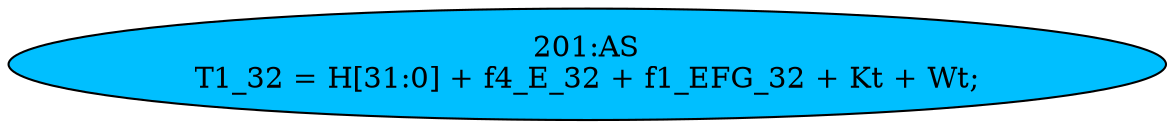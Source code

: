 strict digraph "" {
	node [label="\N"];
	"201:AS"	 [ast="<pyverilog.vparser.ast.Assign object at 0x7f28be1024d0>",
		def_var="['T1_32']",
		fillcolor=deepskyblue,
		label="201:AS
T1_32 = H[31:0] + f4_E_32 + f1_EFG_32 + Kt + Wt;",
		statements="[]",
		style=filled,
		typ=Assign,
		use_var="['H', 'f4_E_32', 'f1_EFG_32', 'Kt', 'Wt']"];
}
